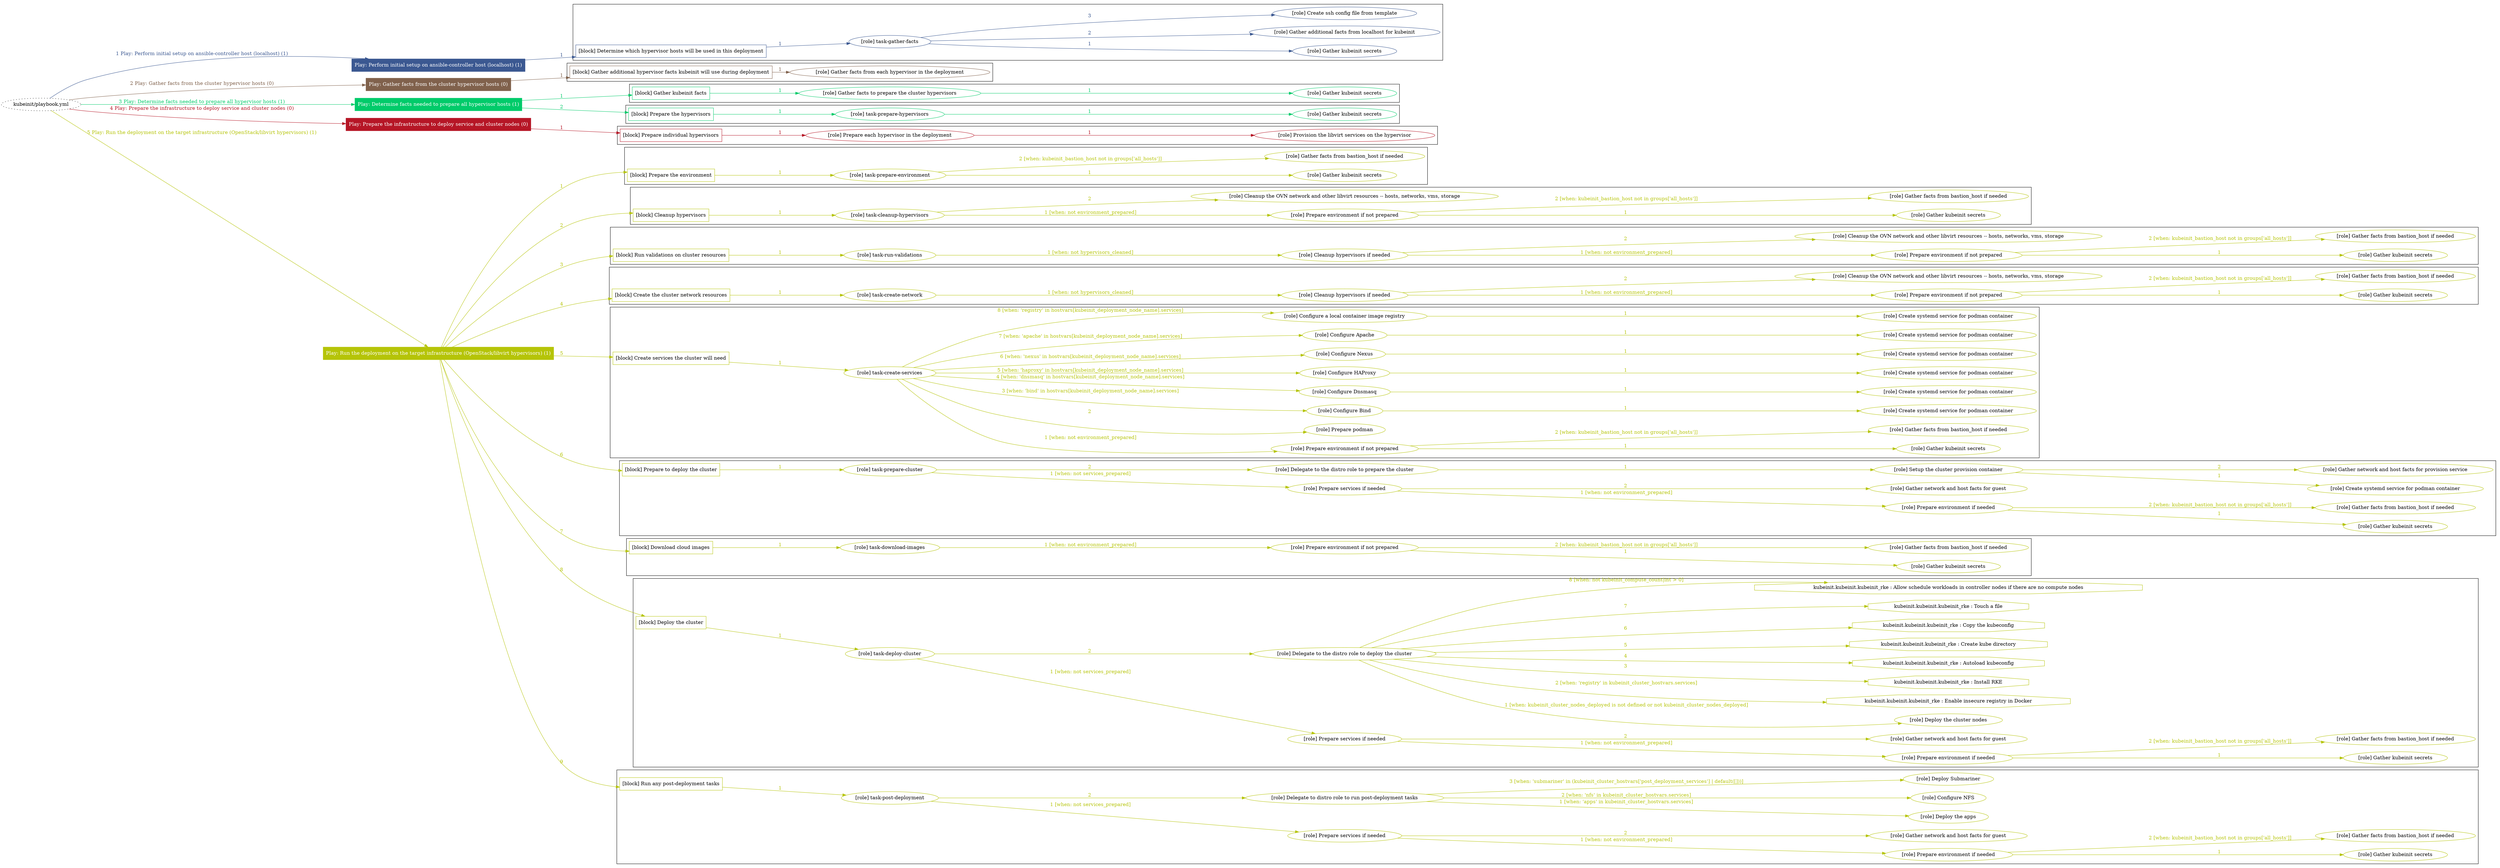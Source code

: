 digraph {
	graph [concentrate=true ordering=in rankdir=LR ratio=fill]
	edge [esep=5 sep=10]
	"kubeinit/playbook.yml" [URL="/home/runner/work/kubeinit/kubeinit/kubeinit/playbook.yml" id=playbook_b2452133 style=dotted]
	"kubeinit/playbook.yml" -> play_73deaff4 [label="1 Play: Perform initial setup on ansible-controller host (localhost) (1)" color="#3b5891" fontcolor="#3b5891" id=edge_play_73deaff4 labeltooltip="1 Play: Perform initial setup on ansible-controller host (localhost) (1)" tooltip="1 Play: Perform initial setup on ansible-controller host (localhost) (1)"]
	subgraph "Play: Perform initial setup on ansible-controller host (localhost) (1)" {
		play_73deaff4 [label="Play: Perform initial setup on ansible-controller host (localhost) (1)" URL="/home/runner/work/kubeinit/kubeinit/kubeinit/playbook.yml" color="#3b5891" fontcolor="#ffffff" id=play_73deaff4 shape=box style=filled tooltip=localhost]
		play_73deaff4 -> block_804ba1ee [label=1 color="#3b5891" fontcolor="#3b5891" id=edge_block_804ba1ee labeltooltip=1 tooltip=1]
		subgraph cluster_block_804ba1ee {
			block_804ba1ee [label="[block] Determine which hypervisor hosts will be used in this deployment" URL="/home/runner/work/kubeinit/kubeinit/kubeinit/playbook.yml" color="#3b5891" id=block_804ba1ee labeltooltip="Determine which hypervisor hosts will be used in this deployment" shape=box tooltip="Determine which hypervisor hosts will be used in this deployment"]
			block_804ba1ee -> role_9514136c [label="1 " color="#3b5891" fontcolor="#3b5891" id=edge_role_9514136c labeltooltip="1 " tooltip="1 "]
			subgraph "task-gather-facts" {
				role_9514136c [label="[role] task-gather-facts" URL="/home/runner/work/kubeinit/kubeinit/kubeinit/playbook.yml" color="#3b5891" id=role_9514136c tooltip="task-gather-facts"]
				role_9514136c -> role_65483d86 [label="1 " color="#3b5891" fontcolor="#3b5891" id=edge_role_65483d86 labeltooltip="1 " tooltip="1 "]
				subgraph "Gather kubeinit secrets" {
					role_65483d86 [label="[role] Gather kubeinit secrets" URL="/home/runner/.ansible/collections/ansible_collections/kubeinit/kubeinit/roles/kubeinit_prepare/tasks/build_hypervisors_group.yml" color="#3b5891" id=role_65483d86 tooltip="Gather kubeinit secrets"]
				}
				role_9514136c -> role_6c2660f0 [label="2 " color="#3b5891" fontcolor="#3b5891" id=edge_role_6c2660f0 labeltooltip="2 " tooltip="2 "]
				subgraph "Gather additional facts from localhost for kubeinit" {
					role_6c2660f0 [label="[role] Gather additional facts from localhost for kubeinit" URL="/home/runner/.ansible/collections/ansible_collections/kubeinit/kubeinit/roles/kubeinit_prepare/tasks/build_hypervisors_group.yml" color="#3b5891" id=role_6c2660f0 tooltip="Gather additional facts from localhost for kubeinit"]
				}
				role_9514136c -> role_f186c6d1 [label="3 " color="#3b5891" fontcolor="#3b5891" id=edge_role_f186c6d1 labeltooltip="3 " tooltip="3 "]
				subgraph "Create ssh config file from template" {
					role_f186c6d1 [label="[role] Create ssh config file from template" URL="/home/runner/.ansible/collections/ansible_collections/kubeinit/kubeinit/roles/kubeinit_prepare/tasks/build_hypervisors_group.yml" color="#3b5891" id=role_f186c6d1 tooltip="Create ssh config file from template"]
				}
			}
		}
	}
	"kubeinit/playbook.yml" -> play_c6ca9023 [label="2 Play: Gather facts from the cluster hypervisor hosts (0)" color="#80614c" fontcolor="#80614c" id=edge_play_c6ca9023 labeltooltip="2 Play: Gather facts from the cluster hypervisor hosts (0)" tooltip="2 Play: Gather facts from the cluster hypervisor hosts (0)"]
	subgraph "Play: Gather facts from the cluster hypervisor hosts (0)" {
		play_c6ca9023 [label="Play: Gather facts from the cluster hypervisor hosts (0)" URL="/home/runner/work/kubeinit/kubeinit/kubeinit/playbook.yml" color="#80614c" fontcolor="#ffffff" id=play_c6ca9023 shape=box style=filled tooltip="Play: Gather facts from the cluster hypervisor hosts (0)"]
		play_c6ca9023 -> block_cae74ca9 [label=1 color="#80614c" fontcolor="#80614c" id=edge_block_cae74ca9 labeltooltip=1 tooltip=1]
		subgraph cluster_block_cae74ca9 {
			block_cae74ca9 [label="[block] Gather additional hypervisor facts kubeinit will use during deployment" URL="/home/runner/work/kubeinit/kubeinit/kubeinit/playbook.yml" color="#80614c" id=block_cae74ca9 labeltooltip="Gather additional hypervisor facts kubeinit will use during deployment" shape=box tooltip="Gather additional hypervisor facts kubeinit will use during deployment"]
			block_cae74ca9 -> role_caab035a [label="1 " color="#80614c" fontcolor="#80614c" id=edge_role_caab035a labeltooltip="1 " tooltip="1 "]
			subgraph "Gather facts from each hypervisor in the deployment" {
				role_caab035a [label="[role] Gather facts from each hypervisor in the deployment" URL="/home/runner/work/kubeinit/kubeinit/kubeinit/playbook.yml" color="#80614c" id=role_caab035a tooltip="Gather facts from each hypervisor in the deployment"]
			}
		}
	}
	"kubeinit/playbook.yml" -> play_a2099713 [label="3 Play: Determine facts needed to prepare all hypervisor hosts (1)" color="#01cb6a" fontcolor="#01cb6a" id=edge_play_a2099713 labeltooltip="3 Play: Determine facts needed to prepare all hypervisor hosts (1)" tooltip="3 Play: Determine facts needed to prepare all hypervisor hosts (1)"]
	subgraph "Play: Determine facts needed to prepare all hypervisor hosts (1)" {
		play_a2099713 [label="Play: Determine facts needed to prepare all hypervisor hosts (1)" URL="/home/runner/work/kubeinit/kubeinit/kubeinit/playbook.yml" color="#01cb6a" fontcolor="#ffffff" id=play_a2099713 shape=box style=filled tooltip=localhost]
		play_a2099713 -> block_9f20ebe3 [label=1 color="#01cb6a" fontcolor="#01cb6a" id=edge_block_9f20ebe3 labeltooltip=1 tooltip=1]
		subgraph cluster_block_9f20ebe3 {
			block_9f20ebe3 [label="[block] Gather kubeinit facts" URL="/home/runner/work/kubeinit/kubeinit/kubeinit/playbook.yml" color="#01cb6a" id=block_9f20ebe3 labeltooltip="Gather kubeinit facts" shape=box tooltip="Gather kubeinit facts"]
			block_9f20ebe3 -> role_023fd7bc [label="1 " color="#01cb6a" fontcolor="#01cb6a" id=edge_role_023fd7bc labeltooltip="1 " tooltip="1 "]
			subgraph "Gather facts to prepare the cluster hypervisors" {
				role_023fd7bc [label="[role] Gather facts to prepare the cluster hypervisors" URL="/home/runner/work/kubeinit/kubeinit/kubeinit/playbook.yml" color="#01cb6a" id=role_023fd7bc tooltip="Gather facts to prepare the cluster hypervisors"]
				role_023fd7bc -> role_12529e78 [label="1 " color="#01cb6a" fontcolor="#01cb6a" id=edge_role_12529e78 labeltooltip="1 " tooltip="1 "]
				subgraph "Gather kubeinit secrets" {
					role_12529e78 [label="[role] Gather kubeinit secrets" URL="/home/runner/.ansible/collections/ansible_collections/kubeinit/kubeinit/roles/kubeinit_prepare/tasks/gather_kubeinit_facts.yml" color="#01cb6a" id=role_12529e78 tooltip="Gather kubeinit secrets"]
				}
			}
		}
		play_a2099713 -> block_15f9953a [label=2 color="#01cb6a" fontcolor="#01cb6a" id=edge_block_15f9953a labeltooltip=2 tooltip=2]
		subgraph cluster_block_15f9953a {
			block_15f9953a [label="[block] Prepare the hypervisors" URL="/home/runner/work/kubeinit/kubeinit/kubeinit/playbook.yml" color="#01cb6a" id=block_15f9953a labeltooltip="Prepare the hypervisors" shape=box tooltip="Prepare the hypervisors"]
			block_15f9953a -> role_e4040ac4 [label="1 " color="#01cb6a" fontcolor="#01cb6a" id=edge_role_e4040ac4 labeltooltip="1 " tooltip="1 "]
			subgraph "task-prepare-hypervisors" {
				role_e4040ac4 [label="[role] task-prepare-hypervisors" URL="/home/runner/work/kubeinit/kubeinit/kubeinit/playbook.yml" color="#01cb6a" id=role_e4040ac4 tooltip="task-prepare-hypervisors"]
				role_e4040ac4 -> role_5e28677c [label="1 " color="#01cb6a" fontcolor="#01cb6a" id=edge_role_5e28677c labeltooltip="1 " tooltip="1 "]
				subgraph "Gather kubeinit secrets" {
					role_5e28677c [label="[role] Gather kubeinit secrets" URL="/home/runner/.ansible/collections/ansible_collections/kubeinit/kubeinit/roles/kubeinit_prepare/tasks/gather_kubeinit_facts.yml" color="#01cb6a" id=role_5e28677c tooltip="Gather kubeinit secrets"]
				}
			}
		}
	}
	"kubeinit/playbook.yml" -> play_b402d96b [label="4 Play: Prepare the infrastructure to deploy service and cluster nodes (0)" color="#b61626" fontcolor="#b61626" id=edge_play_b402d96b labeltooltip="4 Play: Prepare the infrastructure to deploy service and cluster nodes (0)" tooltip="4 Play: Prepare the infrastructure to deploy service and cluster nodes (0)"]
	subgraph "Play: Prepare the infrastructure to deploy service and cluster nodes (0)" {
		play_b402d96b [label="Play: Prepare the infrastructure to deploy service and cluster nodes (0)" URL="/home/runner/work/kubeinit/kubeinit/kubeinit/playbook.yml" color="#b61626" fontcolor="#ffffff" id=play_b402d96b shape=box style=filled tooltip="Play: Prepare the infrastructure to deploy service and cluster nodes (0)"]
		play_b402d96b -> block_a361e88f [label=1 color="#b61626" fontcolor="#b61626" id=edge_block_a361e88f labeltooltip=1 tooltip=1]
		subgraph cluster_block_a361e88f {
			block_a361e88f [label="[block] Prepare individual hypervisors" URL="/home/runner/work/kubeinit/kubeinit/kubeinit/playbook.yml" color="#b61626" id=block_a361e88f labeltooltip="Prepare individual hypervisors" shape=box tooltip="Prepare individual hypervisors"]
			block_a361e88f -> role_82ee0713 [label="1 " color="#b61626" fontcolor="#b61626" id=edge_role_82ee0713 labeltooltip="1 " tooltip="1 "]
			subgraph "Prepare each hypervisor in the deployment" {
				role_82ee0713 [label="[role] Prepare each hypervisor in the deployment" URL="/home/runner/work/kubeinit/kubeinit/kubeinit/playbook.yml" color="#b61626" id=role_82ee0713 tooltip="Prepare each hypervisor in the deployment"]
				role_82ee0713 -> role_14ce01b0 [label="1 " color="#b61626" fontcolor="#b61626" id=edge_role_14ce01b0 labeltooltip="1 " tooltip="1 "]
				subgraph "Provision the libvirt services on the hypervisor" {
					role_14ce01b0 [label="[role] Provision the libvirt services on the hypervisor" URL="/home/runner/.ansible/collections/ansible_collections/kubeinit/kubeinit/roles/kubeinit_prepare/tasks/prepare_hypervisor.yml" color="#b61626" id=role_14ce01b0 tooltip="Provision the libvirt services on the hypervisor"]
				}
			}
		}
	}
	"kubeinit/playbook.yml" -> play_8216d6fd [label="5 Play: Run the deployment on the target infrastructure (OpenStack/libvirt hypervisors) (1)" color="#b5c408" fontcolor="#b5c408" id=edge_play_8216d6fd labeltooltip="5 Play: Run the deployment on the target infrastructure (OpenStack/libvirt hypervisors) (1)" tooltip="5 Play: Run the deployment on the target infrastructure (OpenStack/libvirt hypervisors) (1)"]
	subgraph "Play: Run the deployment on the target infrastructure (OpenStack/libvirt hypervisors) (1)" {
		play_8216d6fd [label="Play: Run the deployment on the target infrastructure (OpenStack/libvirt hypervisors) (1)" URL="/home/runner/work/kubeinit/kubeinit/kubeinit/playbook.yml" color="#b5c408" fontcolor="#ffffff" id=play_8216d6fd shape=box style=filled tooltip=localhost]
		play_8216d6fd -> block_86865bc1 [label=1 color="#b5c408" fontcolor="#b5c408" id=edge_block_86865bc1 labeltooltip=1 tooltip=1]
		subgraph cluster_block_86865bc1 {
			block_86865bc1 [label="[block] Prepare the environment" URL="/home/runner/work/kubeinit/kubeinit/kubeinit/playbook.yml" color="#b5c408" id=block_86865bc1 labeltooltip="Prepare the environment" shape=box tooltip="Prepare the environment"]
			block_86865bc1 -> role_7c55c7ac [label="1 " color="#b5c408" fontcolor="#b5c408" id=edge_role_7c55c7ac labeltooltip="1 " tooltip="1 "]
			subgraph "task-prepare-environment" {
				role_7c55c7ac [label="[role] task-prepare-environment" URL="/home/runner/work/kubeinit/kubeinit/kubeinit/playbook.yml" color="#b5c408" id=role_7c55c7ac tooltip="task-prepare-environment"]
				role_7c55c7ac -> role_fdca6d98 [label="1 " color="#b5c408" fontcolor="#b5c408" id=edge_role_fdca6d98 labeltooltip="1 " tooltip="1 "]
				subgraph "Gather kubeinit secrets" {
					role_fdca6d98 [label="[role] Gather kubeinit secrets" URL="/home/runner/.ansible/collections/ansible_collections/kubeinit/kubeinit/roles/kubeinit_prepare/tasks/gather_kubeinit_facts.yml" color="#b5c408" id=role_fdca6d98 tooltip="Gather kubeinit secrets"]
				}
				role_7c55c7ac -> role_ec2806d9 [label="2 [when: kubeinit_bastion_host not in groups['all_hosts']]" color="#b5c408" fontcolor="#b5c408" id=edge_role_ec2806d9 labeltooltip="2 [when: kubeinit_bastion_host not in groups['all_hosts']]" tooltip="2 [when: kubeinit_bastion_host not in groups['all_hosts']]"]
				subgraph "Gather facts from bastion_host if needed" {
					role_ec2806d9 [label="[role] Gather facts from bastion_host if needed" URL="/home/runner/.ansible/collections/ansible_collections/kubeinit/kubeinit/roles/kubeinit_prepare/tasks/main.yml" color="#b5c408" id=role_ec2806d9 tooltip="Gather facts from bastion_host if needed"]
				}
			}
		}
		play_8216d6fd -> block_cb0a3388 [label=2 color="#b5c408" fontcolor="#b5c408" id=edge_block_cb0a3388 labeltooltip=2 tooltip=2]
		subgraph cluster_block_cb0a3388 {
			block_cb0a3388 [label="[block] Cleanup hypervisors" URL="/home/runner/work/kubeinit/kubeinit/kubeinit/playbook.yml" color="#b5c408" id=block_cb0a3388 labeltooltip="Cleanup hypervisors" shape=box tooltip="Cleanup hypervisors"]
			block_cb0a3388 -> role_35815470 [label="1 " color="#b5c408" fontcolor="#b5c408" id=edge_role_35815470 labeltooltip="1 " tooltip="1 "]
			subgraph "task-cleanup-hypervisors" {
				role_35815470 [label="[role] task-cleanup-hypervisors" URL="/home/runner/work/kubeinit/kubeinit/kubeinit/playbook.yml" color="#b5c408" id=role_35815470 tooltip="task-cleanup-hypervisors"]
				role_35815470 -> role_2bd534d5 [label="1 [when: not environment_prepared]" color="#b5c408" fontcolor="#b5c408" id=edge_role_2bd534d5 labeltooltip="1 [when: not environment_prepared]" tooltip="1 [when: not environment_prepared]"]
				subgraph "Prepare environment if not prepared" {
					role_2bd534d5 [label="[role] Prepare environment if not prepared" URL="/home/runner/.ansible/collections/ansible_collections/kubeinit/kubeinit/roles/kubeinit_libvirt/tasks/cleanup_hypervisors.yml" color="#b5c408" id=role_2bd534d5 tooltip="Prepare environment if not prepared"]
					role_2bd534d5 -> role_b2b54806 [label="1 " color="#b5c408" fontcolor="#b5c408" id=edge_role_b2b54806 labeltooltip="1 " tooltip="1 "]
					subgraph "Gather kubeinit secrets" {
						role_b2b54806 [label="[role] Gather kubeinit secrets" URL="/home/runner/.ansible/collections/ansible_collections/kubeinit/kubeinit/roles/kubeinit_prepare/tasks/gather_kubeinit_facts.yml" color="#b5c408" id=role_b2b54806 tooltip="Gather kubeinit secrets"]
					}
					role_2bd534d5 -> role_2af34bc7 [label="2 [when: kubeinit_bastion_host not in groups['all_hosts']]" color="#b5c408" fontcolor="#b5c408" id=edge_role_2af34bc7 labeltooltip="2 [when: kubeinit_bastion_host not in groups['all_hosts']]" tooltip="2 [when: kubeinit_bastion_host not in groups['all_hosts']]"]
					subgraph "Gather facts from bastion_host if needed" {
						role_2af34bc7 [label="[role] Gather facts from bastion_host if needed" URL="/home/runner/.ansible/collections/ansible_collections/kubeinit/kubeinit/roles/kubeinit_prepare/tasks/main.yml" color="#b5c408" id=role_2af34bc7 tooltip="Gather facts from bastion_host if needed"]
					}
				}
				role_35815470 -> role_3c34d13b [label="2 " color="#b5c408" fontcolor="#b5c408" id=edge_role_3c34d13b labeltooltip="2 " tooltip="2 "]
				subgraph "Cleanup the OVN network and other libvirt resources -- hosts, networks, vms, storage" {
					role_3c34d13b [label="[role] Cleanup the OVN network and other libvirt resources -- hosts, networks, vms, storage" URL="/home/runner/.ansible/collections/ansible_collections/kubeinit/kubeinit/roles/kubeinit_libvirt/tasks/cleanup_hypervisors.yml" color="#b5c408" id=role_3c34d13b tooltip="Cleanup the OVN network and other libvirt resources -- hosts, networks, vms, storage"]
				}
			}
		}
		play_8216d6fd -> block_0d44d009 [label=3 color="#b5c408" fontcolor="#b5c408" id=edge_block_0d44d009 labeltooltip=3 tooltip=3]
		subgraph cluster_block_0d44d009 {
			block_0d44d009 [label="[block] Run validations on cluster resources" URL="/home/runner/work/kubeinit/kubeinit/kubeinit/playbook.yml" color="#b5c408" id=block_0d44d009 labeltooltip="Run validations on cluster resources" shape=box tooltip="Run validations on cluster resources"]
			block_0d44d009 -> role_19bc90d3 [label="1 " color="#b5c408" fontcolor="#b5c408" id=edge_role_19bc90d3 labeltooltip="1 " tooltip="1 "]
			subgraph "task-run-validations" {
				role_19bc90d3 [label="[role] task-run-validations" URL="/home/runner/work/kubeinit/kubeinit/kubeinit/playbook.yml" color="#b5c408" id=role_19bc90d3 tooltip="task-run-validations"]
				role_19bc90d3 -> role_0fdcbdf3 [label="1 [when: not hypervisors_cleaned]" color="#b5c408" fontcolor="#b5c408" id=edge_role_0fdcbdf3 labeltooltip="1 [when: not hypervisors_cleaned]" tooltip="1 [when: not hypervisors_cleaned]"]
				subgraph "Cleanup hypervisors if needed" {
					role_0fdcbdf3 [label="[role] Cleanup hypervisors if needed" URL="/home/runner/.ansible/collections/ansible_collections/kubeinit/kubeinit/roles/kubeinit_validations/tasks/main.yml" color="#b5c408" id=role_0fdcbdf3 tooltip="Cleanup hypervisors if needed"]
					role_0fdcbdf3 -> role_84de3bcf [label="1 [when: not environment_prepared]" color="#b5c408" fontcolor="#b5c408" id=edge_role_84de3bcf labeltooltip="1 [when: not environment_prepared]" tooltip="1 [when: not environment_prepared]"]
					subgraph "Prepare environment if not prepared" {
						role_84de3bcf [label="[role] Prepare environment if not prepared" URL="/home/runner/.ansible/collections/ansible_collections/kubeinit/kubeinit/roles/kubeinit_libvirt/tasks/cleanup_hypervisors.yml" color="#b5c408" id=role_84de3bcf tooltip="Prepare environment if not prepared"]
						role_84de3bcf -> role_e8dd786f [label="1 " color="#b5c408" fontcolor="#b5c408" id=edge_role_e8dd786f labeltooltip="1 " tooltip="1 "]
						subgraph "Gather kubeinit secrets" {
							role_e8dd786f [label="[role] Gather kubeinit secrets" URL="/home/runner/.ansible/collections/ansible_collections/kubeinit/kubeinit/roles/kubeinit_prepare/tasks/gather_kubeinit_facts.yml" color="#b5c408" id=role_e8dd786f tooltip="Gather kubeinit secrets"]
						}
						role_84de3bcf -> role_1f05cdb6 [label="2 [when: kubeinit_bastion_host not in groups['all_hosts']]" color="#b5c408" fontcolor="#b5c408" id=edge_role_1f05cdb6 labeltooltip="2 [when: kubeinit_bastion_host not in groups['all_hosts']]" tooltip="2 [when: kubeinit_bastion_host not in groups['all_hosts']]"]
						subgraph "Gather facts from bastion_host if needed" {
							role_1f05cdb6 [label="[role] Gather facts from bastion_host if needed" URL="/home/runner/.ansible/collections/ansible_collections/kubeinit/kubeinit/roles/kubeinit_prepare/tasks/main.yml" color="#b5c408" id=role_1f05cdb6 tooltip="Gather facts from bastion_host if needed"]
						}
					}
					role_0fdcbdf3 -> role_79bc8f1a [label="2 " color="#b5c408" fontcolor="#b5c408" id=edge_role_79bc8f1a labeltooltip="2 " tooltip="2 "]
					subgraph "Cleanup the OVN network and other libvirt resources -- hosts, networks, vms, storage" {
						role_79bc8f1a [label="[role] Cleanup the OVN network and other libvirt resources -- hosts, networks, vms, storage" URL="/home/runner/.ansible/collections/ansible_collections/kubeinit/kubeinit/roles/kubeinit_libvirt/tasks/cleanup_hypervisors.yml" color="#b5c408" id=role_79bc8f1a tooltip="Cleanup the OVN network and other libvirt resources -- hosts, networks, vms, storage"]
					}
				}
			}
		}
		play_8216d6fd -> block_515782d7 [label=4 color="#b5c408" fontcolor="#b5c408" id=edge_block_515782d7 labeltooltip=4 tooltip=4]
		subgraph cluster_block_515782d7 {
			block_515782d7 [label="[block] Create the cluster network resources" URL="/home/runner/work/kubeinit/kubeinit/kubeinit/playbook.yml" color="#b5c408" id=block_515782d7 labeltooltip="Create the cluster network resources" shape=box tooltip="Create the cluster network resources"]
			block_515782d7 -> role_18d7c5ac [label="1 " color="#b5c408" fontcolor="#b5c408" id=edge_role_18d7c5ac labeltooltip="1 " tooltip="1 "]
			subgraph "task-create-network" {
				role_18d7c5ac [label="[role] task-create-network" URL="/home/runner/work/kubeinit/kubeinit/kubeinit/playbook.yml" color="#b5c408" id=role_18d7c5ac tooltip="task-create-network"]
				role_18d7c5ac -> role_ab6ffa30 [label="1 [when: not hypervisors_cleaned]" color="#b5c408" fontcolor="#b5c408" id=edge_role_ab6ffa30 labeltooltip="1 [when: not hypervisors_cleaned]" tooltip="1 [when: not hypervisors_cleaned]"]
				subgraph "Cleanup hypervisors if needed" {
					role_ab6ffa30 [label="[role] Cleanup hypervisors if needed" URL="/home/runner/.ansible/collections/ansible_collections/kubeinit/kubeinit/roles/kubeinit_libvirt/tasks/create_network.yml" color="#b5c408" id=role_ab6ffa30 tooltip="Cleanup hypervisors if needed"]
					role_ab6ffa30 -> role_47b12478 [label="1 [when: not environment_prepared]" color="#b5c408" fontcolor="#b5c408" id=edge_role_47b12478 labeltooltip="1 [when: not environment_prepared]" tooltip="1 [when: not environment_prepared]"]
					subgraph "Prepare environment if not prepared" {
						role_47b12478 [label="[role] Prepare environment if not prepared" URL="/home/runner/.ansible/collections/ansible_collections/kubeinit/kubeinit/roles/kubeinit_libvirt/tasks/cleanup_hypervisors.yml" color="#b5c408" id=role_47b12478 tooltip="Prepare environment if not prepared"]
						role_47b12478 -> role_5c4299ce [label="1 " color="#b5c408" fontcolor="#b5c408" id=edge_role_5c4299ce labeltooltip="1 " tooltip="1 "]
						subgraph "Gather kubeinit secrets" {
							role_5c4299ce [label="[role] Gather kubeinit secrets" URL="/home/runner/.ansible/collections/ansible_collections/kubeinit/kubeinit/roles/kubeinit_prepare/tasks/gather_kubeinit_facts.yml" color="#b5c408" id=role_5c4299ce tooltip="Gather kubeinit secrets"]
						}
						role_47b12478 -> role_f251899c [label="2 [when: kubeinit_bastion_host not in groups['all_hosts']]" color="#b5c408" fontcolor="#b5c408" id=edge_role_f251899c labeltooltip="2 [when: kubeinit_bastion_host not in groups['all_hosts']]" tooltip="2 [when: kubeinit_bastion_host not in groups['all_hosts']]"]
						subgraph "Gather facts from bastion_host if needed" {
							role_f251899c [label="[role] Gather facts from bastion_host if needed" URL="/home/runner/.ansible/collections/ansible_collections/kubeinit/kubeinit/roles/kubeinit_prepare/tasks/main.yml" color="#b5c408" id=role_f251899c tooltip="Gather facts from bastion_host if needed"]
						}
					}
					role_ab6ffa30 -> role_a19f6f3b [label="2 " color="#b5c408" fontcolor="#b5c408" id=edge_role_a19f6f3b labeltooltip="2 " tooltip="2 "]
					subgraph "Cleanup the OVN network and other libvirt resources -- hosts, networks, vms, storage" {
						role_a19f6f3b [label="[role] Cleanup the OVN network and other libvirt resources -- hosts, networks, vms, storage" URL="/home/runner/.ansible/collections/ansible_collections/kubeinit/kubeinit/roles/kubeinit_libvirt/tasks/cleanup_hypervisors.yml" color="#b5c408" id=role_a19f6f3b tooltip="Cleanup the OVN network and other libvirt resources -- hosts, networks, vms, storage"]
					}
				}
			}
		}
		play_8216d6fd -> block_7a024ba6 [label=5 color="#b5c408" fontcolor="#b5c408" id=edge_block_7a024ba6 labeltooltip=5 tooltip=5]
		subgraph cluster_block_7a024ba6 {
			block_7a024ba6 [label="[block] Create services the cluster will need" URL="/home/runner/work/kubeinit/kubeinit/kubeinit/playbook.yml" color="#b5c408" id=block_7a024ba6 labeltooltip="Create services the cluster will need" shape=box tooltip="Create services the cluster will need"]
			block_7a024ba6 -> role_1a0deab9 [label="1 " color="#b5c408" fontcolor="#b5c408" id=edge_role_1a0deab9 labeltooltip="1 " tooltip="1 "]
			subgraph "task-create-services" {
				role_1a0deab9 [label="[role] task-create-services" URL="/home/runner/work/kubeinit/kubeinit/kubeinit/playbook.yml" color="#b5c408" id=role_1a0deab9 tooltip="task-create-services"]
				role_1a0deab9 -> role_88a544d0 [label="1 [when: not environment_prepared]" color="#b5c408" fontcolor="#b5c408" id=edge_role_88a544d0 labeltooltip="1 [when: not environment_prepared]" tooltip="1 [when: not environment_prepared]"]
				subgraph "Prepare environment if not prepared" {
					role_88a544d0 [label="[role] Prepare environment if not prepared" URL="/home/runner/.ansible/collections/ansible_collections/kubeinit/kubeinit/roles/kubeinit_services/tasks/main.yml" color="#b5c408" id=role_88a544d0 tooltip="Prepare environment if not prepared"]
					role_88a544d0 -> role_c961d062 [label="1 " color="#b5c408" fontcolor="#b5c408" id=edge_role_c961d062 labeltooltip="1 " tooltip="1 "]
					subgraph "Gather kubeinit secrets" {
						role_c961d062 [label="[role] Gather kubeinit secrets" URL="/home/runner/.ansible/collections/ansible_collections/kubeinit/kubeinit/roles/kubeinit_prepare/tasks/gather_kubeinit_facts.yml" color="#b5c408" id=role_c961d062 tooltip="Gather kubeinit secrets"]
					}
					role_88a544d0 -> role_7807cec2 [label="2 [when: kubeinit_bastion_host not in groups['all_hosts']]" color="#b5c408" fontcolor="#b5c408" id=edge_role_7807cec2 labeltooltip="2 [when: kubeinit_bastion_host not in groups['all_hosts']]" tooltip="2 [when: kubeinit_bastion_host not in groups['all_hosts']]"]
					subgraph "Gather facts from bastion_host if needed" {
						role_7807cec2 [label="[role] Gather facts from bastion_host if needed" URL="/home/runner/.ansible/collections/ansible_collections/kubeinit/kubeinit/roles/kubeinit_prepare/tasks/main.yml" color="#b5c408" id=role_7807cec2 tooltip="Gather facts from bastion_host if needed"]
					}
				}
				role_1a0deab9 -> role_d729e6bb [label="2 " color="#b5c408" fontcolor="#b5c408" id=edge_role_d729e6bb labeltooltip="2 " tooltip="2 "]
				subgraph "Prepare podman" {
					role_d729e6bb [label="[role] Prepare podman" URL="/home/runner/.ansible/collections/ansible_collections/kubeinit/kubeinit/roles/kubeinit_services/tasks/00_create_service_pod.yml" color="#b5c408" id=role_d729e6bb tooltip="Prepare podman"]
				}
				role_1a0deab9 -> role_7a534411 [label="3 [when: 'bind' in hostvars[kubeinit_deployment_node_name].services]" color="#b5c408" fontcolor="#b5c408" id=edge_role_7a534411 labeltooltip="3 [when: 'bind' in hostvars[kubeinit_deployment_node_name].services]" tooltip="3 [when: 'bind' in hostvars[kubeinit_deployment_node_name].services]"]
				subgraph "Configure Bind" {
					role_7a534411 [label="[role] Configure Bind" URL="/home/runner/.ansible/collections/ansible_collections/kubeinit/kubeinit/roles/kubeinit_services/tasks/start_services_containers.yml" color="#b5c408" id=role_7a534411 tooltip="Configure Bind"]
					role_7a534411 -> role_6abd4041 [label="1 " color="#b5c408" fontcolor="#b5c408" id=edge_role_6abd4041 labeltooltip="1 " tooltip="1 "]
					subgraph "Create systemd service for podman container" {
						role_6abd4041 [label="[role] Create systemd service for podman container" URL="/home/runner/.ansible/collections/ansible_collections/kubeinit/kubeinit/roles/kubeinit_bind/tasks/main.yml" color="#b5c408" id=role_6abd4041 tooltip="Create systemd service for podman container"]
					}
				}
				role_1a0deab9 -> role_6562deb5 [label="4 [when: 'dnsmasq' in hostvars[kubeinit_deployment_node_name].services]" color="#b5c408" fontcolor="#b5c408" id=edge_role_6562deb5 labeltooltip="4 [when: 'dnsmasq' in hostvars[kubeinit_deployment_node_name].services]" tooltip="4 [when: 'dnsmasq' in hostvars[kubeinit_deployment_node_name].services]"]
				subgraph "Configure Dnsmasq" {
					role_6562deb5 [label="[role] Configure Dnsmasq" URL="/home/runner/.ansible/collections/ansible_collections/kubeinit/kubeinit/roles/kubeinit_services/tasks/start_services_containers.yml" color="#b5c408" id=role_6562deb5 tooltip="Configure Dnsmasq"]
					role_6562deb5 -> role_d7f4ca4c [label="1 " color="#b5c408" fontcolor="#b5c408" id=edge_role_d7f4ca4c labeltooltip="1 " tooltip="1 "]
					subgraph "Create systemd service for podman container" {
						role_d7f4ca4c [label="[role] Create systemd service for podman container" URL="/home/runner/.ansible/collections/ansible_collections/kubeinit/kubeinit/roles/kubeinit_dnsmasq/tasks/main.yml" color="#b5c408" id=role_d7f4ca4c tooltip="Create systemd service for podman container"]
					}
				}
				role_1a0deab9 -> role_4f66dbe6 [label="5 [when: 'haproxy' in hostvars[kubeinit_deployment_node_name].services]" color="#b5c408" fontcolor="#b5c408" id=edge_role_4f66dbe6 labeltooltip="5 [when: 'haproxy' in hostvars[kubeinit_deployment_node_name].services]" tooltip="5 [when: 'haproxy' in hostvars[kubeinit_deployment_node_name].services]"]
				subgraph "Configure HAProxy" {
					role_4f66dbe6 [label="[role] Configure HAProxy" URL="/home/runner/.ansible/collections/ansible_collections/kubeinit/kubeinit/roles/kubeinit_services/tasks/start_services_containers.yml" color="#b5c408" id=role_4f66dbe6 tooltip="Configure HAProxy"]
					role_4f66dbe6 -> role_0132176e [label="1 " color="#b5c408" fontcolor="#b5c408" id=edge_role_0132176e labeltooltip="1 " tooltip="1 "]
					subgraph "Create systemd service for podman container" {
						role_0132176e [label="[role] Create systemd service for podman container" URL="/home/runner/.ansible/collections/ansible_collections/kubeinit/kubeinit/roles/kubeinit_haproxy/tasks/main.yml" color="#b5c408" id=role_0132176e tooltip="Create systemd service for podman container"]
					}
				}
				role_1a0deab9 -> role_af6db4df [label="6 [when: 'nexus' in hostvars[kubeinit_deployment_node_name].services]" color="#b5c408" fontcolor="#b5c408" id=edge_role_af6db4df labeltooltip="6 [when: 'nexus' in hostvars[kubeinit_deployment_node_name].services]" tooltip="6 [when: 'nexus' in hostvars[kubeinit_deployment_node_name].services]"]
				subgraph "Configure Nexus" {
					role_af6db4df [label="[role] Configure Nexus" URL="/home/runner/.ansible/collections/ansible_collections/kubeinit/kubeinit/roles/kubeinit_services/tasks/start_services_containers.yml" color="#b5c408" id=role_af6db4df tooltip="Configure Nexus"]
					role_af6db4df -> role_f62421d7 [label="1 " color="#b5c408" fontcolor="#b5c408" id=edge_role_f62421d7 labeltooltip="1 " tooltip="1 "]
					subgraph "Create systemd service for podman container" {
						role_f62421d7 [label="[role] Create systemd service for podman container" URL="/home/runner/.ansible/collections/ansible_collections/kubeinit/kubeinit/roles/kubeinit_nexus/tasks/main.yml" color="#b5c408" id=role_f62421d7 tooltip="Create systemd service for podman container"]
					}
				}
				role_1a0deab9 -> role_8fe7e94e [label="7 [when: 'apache' in hostvars[kubeinit_deployment_node_name].services]" color="#b5c408" fontcolor="#b5c408" id=edge_role_8fe7e94e labeltooltip="7 [when: 'apache' in hostvars[kubeinit_deployment_node_name].services]" tooltip="7 [when: 'apache' in hostvars[kubeinit_deployment_node_name].services]"]
				subgraph "Configure Apache" {
					role_8fe7e94e [label="[role] Configure Apache" URL="/home/runner/.ansible/collections/ansible_collections/kubeinit/kubeinit/roles/kubeinit_services/tasks/start_services_containers.yml" color="#b5c408" id=role_8fe7e94e tooltip="Configure Apache"]
					role_8fe7e94e -> role_b4563f2e [label="1 " color="#b5c408" fontcolor="#b5c408" id=edge_role_b4563f2e labeltooltip="1 " tooltip="1 "]
					subgraph "Create systemd service for podman container" {
						role_b4563f2e [label="[role] Create systemd service for podman container" URL="/home/runner/.ansible/collections/ansible_collections/kubeinit/kubeinit/roles/kubeinit_apache/tasks/main.yml" color="#b5c408" id=role_b4563f2e tooltip="Create systemd service for podman container"]
					}
				}
				role_1a0deab9 -> role_7eb71e4e [label="8 [when: 'registry' in hostvars[kubeinit_deployment_node_name].services]" color="#b5c408" fontcolor="#b5c408" id=edge_role_7eb71e4e labeltooltip="8 [when: 'registry' in hostvars[kubeinit_deployment_node_name].services]" tooltip="8 [when: 'registry' in hostvars[kubeinit_deployment_node_name].services]"]
				subgraph "Configure a local container image registry" {
					role_7eb71e4e [label="[role] Configure a local container image registry" URL="/home/runner/.ansible/collections/ansible_collections/kubeinit/kubeinit/roles/kubeinit_services/tasks/start_services_containers.yml" color="#b5c408" id=role_7eb71e4e tooltip="Configure a local container image registry"]
					role_7eb71e4e -> role_70f5cfb6 [label="1 " color="#b5c408" fontcolor="#b5c408" id=edge_role_70f5cfb6 labeltooltip="1 " tooltip="1 "]
					subgraph "Create systemd service for podman container" {
						role_70f5cfb6 [label="[role] Create systemd service for podman container" URL="/home/runner/.ansible/collections/ansible_collections/kubeinit/kubeinit/roles/kubeinit_registry/tasks/main.yml" color="#b5c408" id=role_70f5cfb6 tooltip="Create systemd service for podman container"]
					}
				}
			}
		}
		play_8216d6fd -> block_99680ec8 [label=6 color="#b5c408" fontcolor="#b5c408" id=edge_block_99680ec8 labeltooltip=6 tooltip=6]
		subgraph cluster_block_99680ec8 {
			block_99680ec8 [label="[block] Prepare to deploy the cluster" URL="/home/runner/work/kubeinit/kubeinit/kubeinit/playbook.yml" color="#b5c408" id=block_99680ec8 labeltooltip="Prepare to deploy the cluster" shape=box tooltip="Prepare to deploy the cluster"]
			block_99680ec8 -> role_78e98a33 [label="1 " color="#b5c408" fontcolor="#b5c408" id=edge_role_78e98a33 labeltooltip="1 " tooltip="1 "]
			subgraph "task-prepare-cluster" {
				role_78e98a33 [label="[role] task-prepare-cluster" URL="/home/runner/work/kubeinit/kubeinit/kubeinit/playbook.yml" color="#b5c408" id=role_78e98a33 tooltip="task-prepare-cluster"]
				role_78e98a33 -> role_44869cce [label="1 [when: not services_prepared]" color="#b5c408" fontcolor="#b5c408" id=edge_role_44869cce labeltooltip="1 [when: not services_prepared]" tooltip="1 [when: not services_prepared]"]
				subgraph "Prepare services if needed" {
					role_44869cce [label="[role] Prepare services if needed" URL="/home/runner/.ansible/collections/ansible_collections/kubeinit/kubeinit/roles/kubeinit_prepare/tasks/prepare_cluster.yml" color="#b5c408" id=role_44869cce tooltip="Prepare services if needed"]
					role_44869cce -> role_c011fef7 [label="1 [when: not environment_prepared]" color="#b5c408" fontcolor="#b5c408" id=edge_role_c011fef7 labeltooltip="1 [when: not environment_prepared]" tooltip="1 [when: not environment_prepared]"]
					subgraph "Prepare environment if needed" {
						role_c011fef7 [label="[role] Prepare environment if needed" URL="/home/runner/.ansible/collections/ansible_collections/kubeinit/kubeinit/roles/kubeinit_services/tasks/prepare_services.yml" color="#b5c408" id=role_c011fef7 tooltip="Prepare environment if needed"]
						role_c011fef7 -> role_8a427ab6 [label="1 " color="#b5c408" fontcolor="#b5c408" id=edge_role_8a427ab6 labeltooltip="1 " tooltip="1 "]
						subgraph "Gather kubeinit secrets" {
							role_8a427ab6 [label="[role] Gather kubeinit secrets" URL="/home/runner/.ansible/collections/ansible_collections/kubeinit/kubeinit/roles/kubeinit_prepare/tasks/gather_kubeinit_facts.yml" color="#b5c408" id=role_8a427ab6 tooltip="Gather kubeinit secrets"]
						}
						role_c011fef7 -> role_6266007e [label="2 [when: kubeinit_bastion_host not in groups['all_hosts']]" color="#b5c408" fontcolor="#b5c408" id=edge_role_6266007e labeltooltip="2 [when: kubeinit_bastion_host not in groups['all_hosts']]" tooltip="2 [when: kubeinit_bastion_host not in groups['all_hosts']]"]
						subgraph "Gather facts from bastion_host if needed" {
							role_6266007e [label="[role] Gather facts from bastion_host if needed" URL="/home/runner/.ansible/collections/ansible_collections/kubeinit/kubeinit/roles/kubeinit_prepare/tasks/main.yml" color="#b5c408" id=role_6266007e tooltip="Gather facts from bastion_host if needed"]
						}
					}
					role_44869cce -> role_971448c8 [label="2 " color="#b5c408" fontcolor="#b5c408" id=edge_role_971448c8 labeltooltip="2 " tooltip="2 "]
					subgraph "Gather network and host facts for guest" {
						role_971448c8 [label="[role] Gather network and host facts for guest" URL="/home/runner/.ansible/collections/ansible_collections/kubeinit/kubeinit/roles/kubeinit_services/tasks/prepare_services.yml" color="#b5c408" id=role_971448c8 tooltip="Gather network and host facts for guest"]
					}
				}
				role_78e98a33 -> role_6177c30c [label="2 " color="#b5c408" fontcolor="#b5c408" id=edge_role_6177c30c labeltooltip="2 " tooltip="2 "]
				subgraph "Delegate to the distro role to prepare the cluster" {
					role_6177c30c [label="[role] Delegate to the distro role to prepare the cluster" URL="/home/runner/.ansible/collections/ansible_collections/kubeinit/kubeinit/roles/kubeinit_prepare/tasks/prepare_cluster.yml" color="#b5c408" id=role_6177c30c tooltip="Delegate to the distro role to prepare the cluster"]
					role_6177c30c -> role_6f9aeacd [label="1 " color="#b5c408" fontcolor="#b5c408" id=edge_role_6f9aeacd labeltooltip="1 " tooltip="1 "]
					subgraph "Setup the cluster provision container" {
						role_6f9aeacd [label="[role] Setup the cluster provision container" URL="/home/runner/.ansible/collections/ansible_collections/kubeinit/kubeinit/roles/kubeinit_rke/tasks/prepare_cluster.yml" color="#b5c408" id=role_6f9aeacd tooltip="Setup the cluster provision container"]
						role_6f9aeacd -> role_b19020bd [label="1 " color="#b5c408" fontcolor="#b5c408" id=edge_role_b19020bd labeltooltip="1 " tooltip="1 "]
						subgraph "Create systemd service for podman container" {
							role_b19020bd [label="[role] Create systemd service for podman container" URL="/home/runner/.ansible/collections/ansible_collections/kubeinit/kubeinit/roles/kubeinit_services/tasks/create_provision_container.yml" color="#b5c408" id=role_b19020bd tooltip="Create systemd service for podman container"]
						}
						role_6f9aeacd -> role_5a5c7614 [label="2 " color="#b5c408" fontcolor="#b5c408" id=edge_role_5a5c7614 labeltooltip="2 " tooltip="2 "]
						subgraph "Gather network and host facts for provision service" {
							role_5a5c7614 [label="[role] Gather network and host facts for provision service" URL="/home/runner/.ansible/collections/ansible_collections/kubeinit/kubeinit/roles/kubeinit_services/tasks/create_provision_container.yml" color="#b5c408" id=role_5a5c7614 tooltip="Gather network and host facts for provision service"]
						}
					}
				}
			}
		}
		play_8216d6fd -> block_5f69ba37 [label=7 color="#b5c408" fontcolor="#b5c408" id=edge_block_5f69ba37 labeltooltip=7 tooltip=7]
		subgraph cluster_block_5f69ba37 {
			block_5f69ba37 [label="[block] Download cloud images" URL="/home/runner/work/kubeinit/kubeinit/kubeinit/playbook.yml" color="#b5c408" id=block_5f69ba37 labeltooltip="Download cloud images" shape=box tooltip="Download cloud images"]
			block_5f69ba37 -> role_89de62da [label="1 " color="#b5c408" fontcolor="#b5c408" id=edge_role_89de62da labeltooltip="1 " tooltip="1 "]
			subgraph "task-download-images" {
				role_89de62da [label="[role] task-download-images" URL="/home/runner/work/kubeinit/kubeinit/kubeinit/playbook.yml" color="#b5c408" id=role_89de62da tooltip="task-download-images"]
				role_89de62da -> role_b4c73447 [label="1 [when: not environment_prepared]" color="#b5c408" fontcolor="#b5c408" id=edge_role_b4c73447 labeltooltip="1 [when: not environment_prepared]" tooltip="1 [when: not environment_prepared]"]
				subgraph "Prepare environment if not prepared" {
					role_b4c73447 [label="[role] Prepare environment if not prepared" URL="/home/runner/.ansible/collections/ansible_collections/kubeinit/kubeinit/roles/kubeinit_libvirt/tasks/download_cloud_images.yml" color="#b5c408" id=role_b4c73447 tooltip="Prepare environment if not prepared"]
					role_b4c73447 -> role_943f1c63 [label="1 " color="#b5c408" fontcolor="#b5c408" id=edge_role_943f1c63 labeltooltip="1 " tooltip="1 "]
					subgraph "Gather kubeinit secrets" {
						role_943f1c63 [label="[role] Gather kubeinit secrets" URL="/home/runner/.ansible/collections/ansible_collections/kubeinit/kubeinit/roles/kubeinit_prepare/tasks/gather_kubeinit_facts.yml" color="#b5c408" id=role_943f1c63 tooltip="Gather kubeinit secrets"]
					}
					role_b4c73447 -> role_e89e0765 [label="2 [when: kubeinit_bastion_host not in groups['all_hosts']]" color="#b5c408" fontcolor="#b5c408" id=edge_role_e89e0765 labeltooltip="2 [when: kubeinit_bastion_host not in groups['all_hosts']]" tooltip="2 [when: kubeinit_bastion_host not in groups['all_hosts']]"]
					subgraph "Gather facts from bastion_host if needed" {
						role_e89e0765 [label="[role] Gather facts from bastion_host if needed" URL="/home/runner/.ansible/collections/ansible_collections/kubeinit/kubeinit/roles/kubeinit_prepare/tasks/main.yml" color="#b5c408" id=role_e89e0765 tooltip="Gather facts from bastion_host if needed"]
					}
				}
			}
		}
		play_8216d6fd -> block_dc965120 [label=8 color="#b5c408" fontcolor="#b5c408" id=edge_block_dc965120 labeltooltip=8 tooltip=8]
		subgraph cluster_block_dc965120 {
			block_dc965120 [label="[block] Deploy the cluster" URL="/home/runner/work/kubeinit/kubeinit/kubeinit/playbook.yml" color="#b5c408" id=block_dc965120 labeltooltip="Deploy the cluster" shape=box tooltip="Deploy the cluster"]
			block_dc965120 -> role_ee81253f [label="1 " color="#b5c408" fontcolor="#b5c408" id=edge_role_ee81253f labeltooltip="1 " tooltip="1 "]
			subgraph "task-deploy-cluster" {
				role_ee81253f [label="[role] task-deploy-cluster" URL="/home/runner/work/kubeinit/kubeinit/kubeinit/playbook.yml" color="#b5c408" id=role_ee81253f tooltip="task-deploy-cluster"]
				role_ee81253f -> role_45798663 [label="1 [when: not services_prepared]" color="#b5c408" fontcolor="#b5c408" id=edge_role_45798663 labeltooltip="1 [when: not services_prepared]" tooltip="1 [when: not services_prepared]"]
				subgraph "Prepare services if needed" {
					role_45798663 [label="[role] Prepare services if needed" URL="/home/runner/.ansible/collections/ansible_collections/kubeinit/kubeinit/roles/kubeinit_prepare/tasks/deploy_cluster.yml" color="#b5c408" id=role_45798663 tooltip="Prepare services if needed"]
					role_45798663 -> role_779a6f10 [label="1 [when: not environment_prepared]" color="#b5c408" fontcolor="#b5c408" id=edge_role_779a6f10 labeltooltip="1 [when: not environment_prepared]" tooltip="1 [when: not environment_prepared]"]
					subgraph "Prepare environment if needed" {
						role_779a6f10 [label="[role] Prepare environment if needed" URL="/home/runner/.ansible/collections/ansible_collections/kubeinit/kubeinit/roles/kubeinit_services/tasks/prepare_services.yml" color="#b5c408" id=role_779a6f10 tooltip="Prepare environment if needed"]
						role_779a6f10 -> role_f4290d95 [label="1 " color="#b5c408" fontcolor="#b5c408" id=edge_role_f4290d95 labeltooltip="1 " tooltip="1 "]
						subgraph "Gather kubeinit secrets" {
							role_f4290d95 [label="[role] Gather kubeinit secrets" URL="/home/runner/.ansible/collections/ansible_collections/kubeinit/kubeinit/roles/kubeinit_prepare/tasks/gather_kubeinit_facts.yml" color="#b5c408" id=role_f4290d95 tooltip="Gather kubeinit secrets"]
						}
						role_779a6f10 -> role_0d719b5c [label="2 [when: kubeinit_bastion_host not in groups['all_hosts']]" color="#b5c408" fontcolor="#b5c408" id=edge_role_0d719b5c labeltooltip="2 [when: kubeinit_bastion_host not in groups['all_hosts']]" tooltip="2 [when: kubeinit_bastion_host not in groups['all_hosts']]"]
						subgraph "Gather facts from bastion_host if needed" {
							role_0d719b5c [label="[role] Gather facts from bastion_host if needed" URL="/home/runner/.ansible/collections/ansible_collections/kubeinit/kubeinit/roles/kubeinit_prepare/tasks/main.yml" color="#b5c408" id=role_0d719b5c tooltip="Gather facts from bastion_host if needed"]
						}
					}
					role_45798663 -> role_b8e6881a [label="2 " color="#b5c408" fontcolor="#b5c408" id=edge_role_b8e6881a labeltooltip="2 " tooltip="2 "]
					subgraph "Gather network and host facts for guest" {
						role_b8e6881a [label="[role] Gather network and host facts for guest" URL="/home/runner/.ansible/collections/ansible_collections/kubeinit/kubeinit/roles/kubeinit_services/tasks/prepare_services.yml" color="#b5c408" id=role_b8e6881a tooltip="Gather network and host facts for guest"]
					}
				}
				role_ee81253f -> role_355a70d5 [label="2 " color="#b5c408" fontcolor="#b5c408" id=edge_role_355a70d5 labeltooltip="2 " tooltip="2 "]
				subgraph "Delegate to the distro role to deploy the cluster" {
					role_355a70d5 [label="[role] Delegate to the distro role to deploy the cluster" URL="/home/runner/.ansible/collections/ansible_collections/kubeinit/kubeinit/roles/kubeinit_prepare/tasks/deploy_cluster.yml" color="#b5c408" id=role_355a70d5 tooltip="Delegate to the distro role to deploy the cluster"]
					role_355a70d5 -> role_a1dbbd77 [label="1 [when: kubeinit_cluster_nodes_deployed is not defined or not kubeinit_cluster_nodes_deployed]" color="#b5c408" fontcolor="#b5c408" id=edge_role_a1dbbd77 labeltooltip="1 [when: kubeinit_cluster_nodes_deployed is not defined or not kubeinit_cluster_nodes_deployed]" tooltip="1 [when: kubeinit_cluster_nodes_deployed is not defined or not kubeinit_cluster_nodes_deployed]"]
					subgraph "Deploy the cluster nodes" {
						role_a1dbbd77 [label="[role] Deploy the cluster nodes" URL="/home/runner/.ansible/collections/ansible_collections/kubeinit/kubeinit/roles/kubeinit_rke/tasks/main.yml" color="#b5c408" id=role_a1dbbd77 tooltip="Deploy the cluster nodes"]
					}
					task_068db8e3 [label="kubeinit.kubeinit.kubeinit_rke : Enable insecure registry in Docker" URL="/home/runner/.ansible/collections/ansible_collections/kubeinit/kubeinit/roles/kubeinit_rke/tasks/main.yml" color="#b5c408" id=task_068db8e3 shape=octagon tooltip="kubeinit.kubeinit.kubeinit_rke : Enable insecure registry in Docker"]
					role_355a70d5 -> task_068db8e3 [label="2 [when: 'registry' in kubeinit_cluster_hostvars.services]" color="#b5c408" fontcolor="#b5c408" id=edge_task_068db8e3 labeltooltip="2 [when: 'registry' in kubeinit_cluster_hostvars.services]" tooltip="2 [when: 'registry' in kubeinit_cluster_hostvars.services]"]
					task_ed9b2eb4 [label="kubeinit.kubeinit.kubeinit_rke : Install RKE" URL="/home/runner/.ansible/collections/ansible_collections/kubeinit/kubeinit/roles/kubeinit_rke/tasks/main.yml" color="#b5c408" id=task_ed9b2eb4 shape=octagon tooltip="kubeinit.kubeinit.kubeinit_rke : Install RKE"]
					role_355a70d5 -> task_ed9b2eb4 [label="3 " color="#b5c408" fontcolor="#b5c408" id=edge_task_ed9b2eb4 labeltooltip="3 " tooltip="3 "]
					task_7d4f65c8 [label="kubeinit.kubeinit.kubeinit_rke : Autoload kubeconfig" URL="/home/runner/.ansible/collections/ansible_collections/kubeinit/kubeinit/roles/kubeinit_rke/tasks/main.yml" color="#b5c408" id=task_7d4f65c8 shape=octagon tooltip="kubeinit.kubeinit.kubeinit_rke : Autoload kubeconfig"]
					role_355a70d5 -> task_7d4f65c8 [label="4 " color="#b5c408" fontcolor="#b5c408" id=edge_task_7d4f65c8 labeltooltip="4 " tooltip="4 "]
					task_21782809 [label="kubeinit.kubeinit.kubeinit_rke : Create kube directory" URL="/home/runner/.ansible/collections/ansible_collections/kubeinit/kubeinit/roles/kubeinit_rke/tasks/main.yml" color="#b5c408" id=task_21782809 shape=octagon tooltip="kubeinit.kubeinit.kubeinit_rke : Create kube directory"]
					role_355a70d5 -> task_21782809 [label="5 " color="#b5c408" fontcolor="#b5c408" id=edge_task_21782809 labeltooltip="5 " tooltip="5 "]
					task_d0a7f46f [label="kubeinit.kubeinit.kubeinit_rke : Copy the kubeconfig" URL="/home/runner/.ansible/collections/ansible_collections/kubeinit/kubeinit/roles/kubeinit_rke/tasks/main.yml" color="#b5c408" id=task_d0a7f46f shape=octagon tooltip="kubeinit.kubeinit.kubeinit_rke : Copy the kubeconfig"]
					role_355a70d5 -> task_d0a7f46f [label="6 " color="#b5c408" fontcolor="#b5c408" id=edge_task_d0a7f46f labeltooltip="6 " tooltip="6 "]
					task_1c4ee12b [label="kubeinit.kubeinit.kubeinit_rke : Touch a file" URL="/home/runner/.ansible/collections/ansible_collections/kubeinit/kubeinit/roles/kubeinit_rke/tasks/main.yml" color="#b5c408" id=task_1c4ee12b shape=octagon tooltip="kubeinit.kubeinit.kubeinit_rke : Touch a file"]
					role_355a70d5 -> task_1c4ee12b [label="7 " color="#b5c408" fontcolor="#b5c408" id=edge_task_1c4ee12b labeltooltip="7 " tooltip="7 "]
					task_14803049 [label="kubeinit.kubeinit.kubeinit_rke : Allow schedule workloads in controller nodes if there are no compute nodes" URL="/home/runner/.ansible/collections/ansible_collections/kubeinit/kubeinit/roles/kubeinit_rke/tasks/main.yml" color="#b5c408" id=task_14803049 shape=octagon tooltip="kubeinit.kubeinit.kubeinit_rke : Allow schedule workloads in controller nodes if there are no compute nodes"]
					role_355a70d5 -> task_14803049 [label="8 [when: not kubeinit_compute_count|int > 0]" color="#b5c408" fontcolor="#b5c408" id=edge_task_14803049 labeltooltip="8 [when: not kubeinit_compute_count|int > 0]" tooltip="8 [when: not kubeinit_compute_count|int > 0]"]
				}
			}
		}
		play_8216d6fd -> block_0d8390fd [label=9 color="#b5c408" fontcolor="#b5c408" id=edge_block_0d8390fd labeltooltip=9 tooltip=9]
		subgraph cluster_block_0d8390fd {
			block_0d8390fd [label="[block] Run any post-deployment tasks" URL="/home/runner/work/kubeinit/kubeinit/kubeinit/playbook.yml" color="#b5c408" id=block_0d8390fd labeltooltip="Run any post-deployment tasks" shape=box tooltip="Run any post-deployment tasks"]
			block_0d8390fd -> role_e0a02860 [label="1 " color="#b5c408" fontcolor="#b5c408" id=edge_role_e0a02860 labeltooltip="1 " tooltip="1 "]
			subgraph "task-post-deployment" {
				role_e0a02860 [label="[role] task-post-deployment" URL="/home/runner/work/kubeinit/kubeinit/kubeinit/playbook.yml" color="#b5c408" id=role_e0a02860 tooltip="task-post-deployment"]
				role_e0a02860 -> role_9fbae8c4 [label="1 [when: not services_prepared]" color="#b5c408" fontcolor="#b5c408" id=edge_role_9fbae8c4 labeltooltip="1 [when: not services_prepared]" tooltip="1 [when: not services_prepared]"]
				subgraph "Prepare services if needed" {
					role_9fbae8c4 [label="[role] Prepare services if needed" URL="/home/runner/.ansible/collections/ansible_collections/kubeinit/kubeinit/roles/kubeinit_prepare/tasks/post_deployment.yml" color="#b5c408" id=role_9fbae8c4 tooltip="Prepare services if needed"]
					role_9fbae8c4 -> role_c6669e19 [label="1 [when: not environment_prepared]" color="#b5c408" fontcolor="#b5c408" id=edge_role_c6669e19 labeltooltip="1 [when: not environment_prepared]" tooltip="1 [when: not environment_prepared]"]
					subgraph "Prepare environment if needed" {
						role_c6669e19 [label="[role] Prepare environment if needed" URL="/home/runner/.ansible/collections/ansible_collections/kubeinit/kubeinit/roles/kubeinit_services/tasks/prepare_services.yml" color="#b5c408" id=role_c6669e19 tooltip="Prepare environment if needed"]
						role_c6669e19 -> role_75304825 [label="1 " color="#b5c408" fontcolor="#b5c408" id=edge_role_75304825 labeltooltip="1 " tooltip="1 "]
						subgraph "Gather kubeinit secrets" {
							role_75304825 [label="[role] Gather kubeinit secrets" URL="/home/runner/.ansible/collections/ansible_collections/kubeinit/kubeinit/roles/kubeinit_prepare/tasks/gather_kubeinit_facts.yml" color="#b5c408" id=role_75304825 tooltip="Gather kubeinit secrets"]
						}
						role_c6669e19 -> role_9cf6e366 [label="2 [when: kubeinit_bastion_host not in groups['all_hosts']]" color="#b5c408" fontcolor="#b5c408" id=edge_role_9cf6e366 labeltooltip="2 [when: kubeinit_bastion_host not in groups['all_hosts']]" tooltip="2 [when: kubeinit_bastion_host not in groups['all_hosts']]"]
						subgraph "Gather facts from bastion_host if needed" {
							role_9cf6e366 [label="[role] Gather facts from bastion_host if needed" URL="/home/runner/.ansible/collections/ansible_collections/kubeinit/kubeinit/roles/kubeinit_prepare/tasks/main.yml" color="#b5c408" id=role_9cf6e366 tooltip="Gather facts from bastion_host if needed"]
						}
					}
					role_9fbae8c4 -> role_6b00d48c [label="2 " color="#b5c408" fontcolor="#b5c408" id=edge_role_6b00d48c labeltooltip="2 " tooltip="2 "]
					subgraph "Gather network and host facts for guest" {
						role_6b00d48c [label="[role] Gather network and host facts for guest" URL="/home/runner/.ansible/collections/ansible_collections/kubeinit/kubeinit/roles/kubeinit_services/tasks/prepare_services.yml" color="#b5c408" id=role_6b00d48c tooltip="Gather network and host facts for guest"]
					}
				}
				role_e0a02860 -> role_cdaacdda [label="2 " color="#b5c408" fontcolor="#b5c408" id=edge_role_cdaacdda labeltooltip="2 " tooltip="2 "]
				subgraph "Delegate to distro role to run post-deployment tasks" {
					role_cdaacdda [label="[role] Delegate to distro role to run post-deployment tasks" URL="/home/runner/.ansible/collections/ansible_collections/kubeinit/kubeinit/roles/kubeinit_prepare/tasks/post_deployment.yml" color="#b5c408" id=role_cdaacdda tooltip="Delegate to distro role to run post-deployment tasks"]
					role_cdaacdda -> role_ab08196c [label="1 [when: 'apps' in kubeinit_cluster_hostvars.services]" color="#b5c408" fontcolor="#b5c408" id=edge_role_ab08196c labeltooltip="1 [when: 'apps' in kubeinit_cluster_hostvars.services]" tooltip="1 [when: 'apps' in kubeinit_cluster_hostvars.services]"]
					subgraph "Deploy the apps" {
						role_ab08196c [label="[role] Deploy the apps" URL="/home/runner/.ansible/collections/ansible_collections/kubeinit/kubeinit/roles/kubeinit_rke/tasks/post_deployment_tasks.yml" color="#b5c408" id=role_ab08196c tooltip="Deploy the apps"]
					}
					role_cdaacdda -> role_a179cb28 [label="2 [when: 'nfs' in kubeinit_cluster_hostvars.services]" color="#b5c408" fontcolor="#b5c408" id=edge_role_a179cb28 labeltooltip="2 [when: 'nfs' in kubeinit_cluster_hostvars.services]" tooltip="2 [when: 'nfs' in kubeinit_cluster_hostvars.services]"]
					subgraph "Configure NFS" {
						role_a179cb28 [label="[role] Configure NFS" URL="/home/runner/.ansible/collections/ansible_collections/kubeinit/kubeinit/roles/kubeinit_rke/tasks/post_deployment_tasks.yml" color="#b5c408" id=role_a179cb28 tooltip="Configure NFS"]
					}
					role_cdaacdda -> role_13006017 [label="3 [when: 'submariner' in (kubeinit_cluster_hostvars['post_deployment_services'] | default([]))]" color="#b5c408" fontcolor="#b5c408" id=edge_role_13006017 labeltooltip="3 [when: 'submariner' in (kubeinit_cluster_hostvars['post_deployment_services'] | default([]))]" tooltip="3 [when: 'submariner' in (kubeinit_cluster_hostvars['post_deployment_services'] | default([]))]"]
					subgraph "Deploy Submariner" {
						role_13006017 [label="[role] Deploy Submariner" URL="/home/runner/.ansible/collections/ansible_collections/kubeinit/kubeinit/roles/kubeinit_rke/tasks/post_deployment_tasks.yml" color="#b5c408" id=role_13006017 tooltip="Deploy Submariner"]
					}
				}
			}
		}
	}
}

